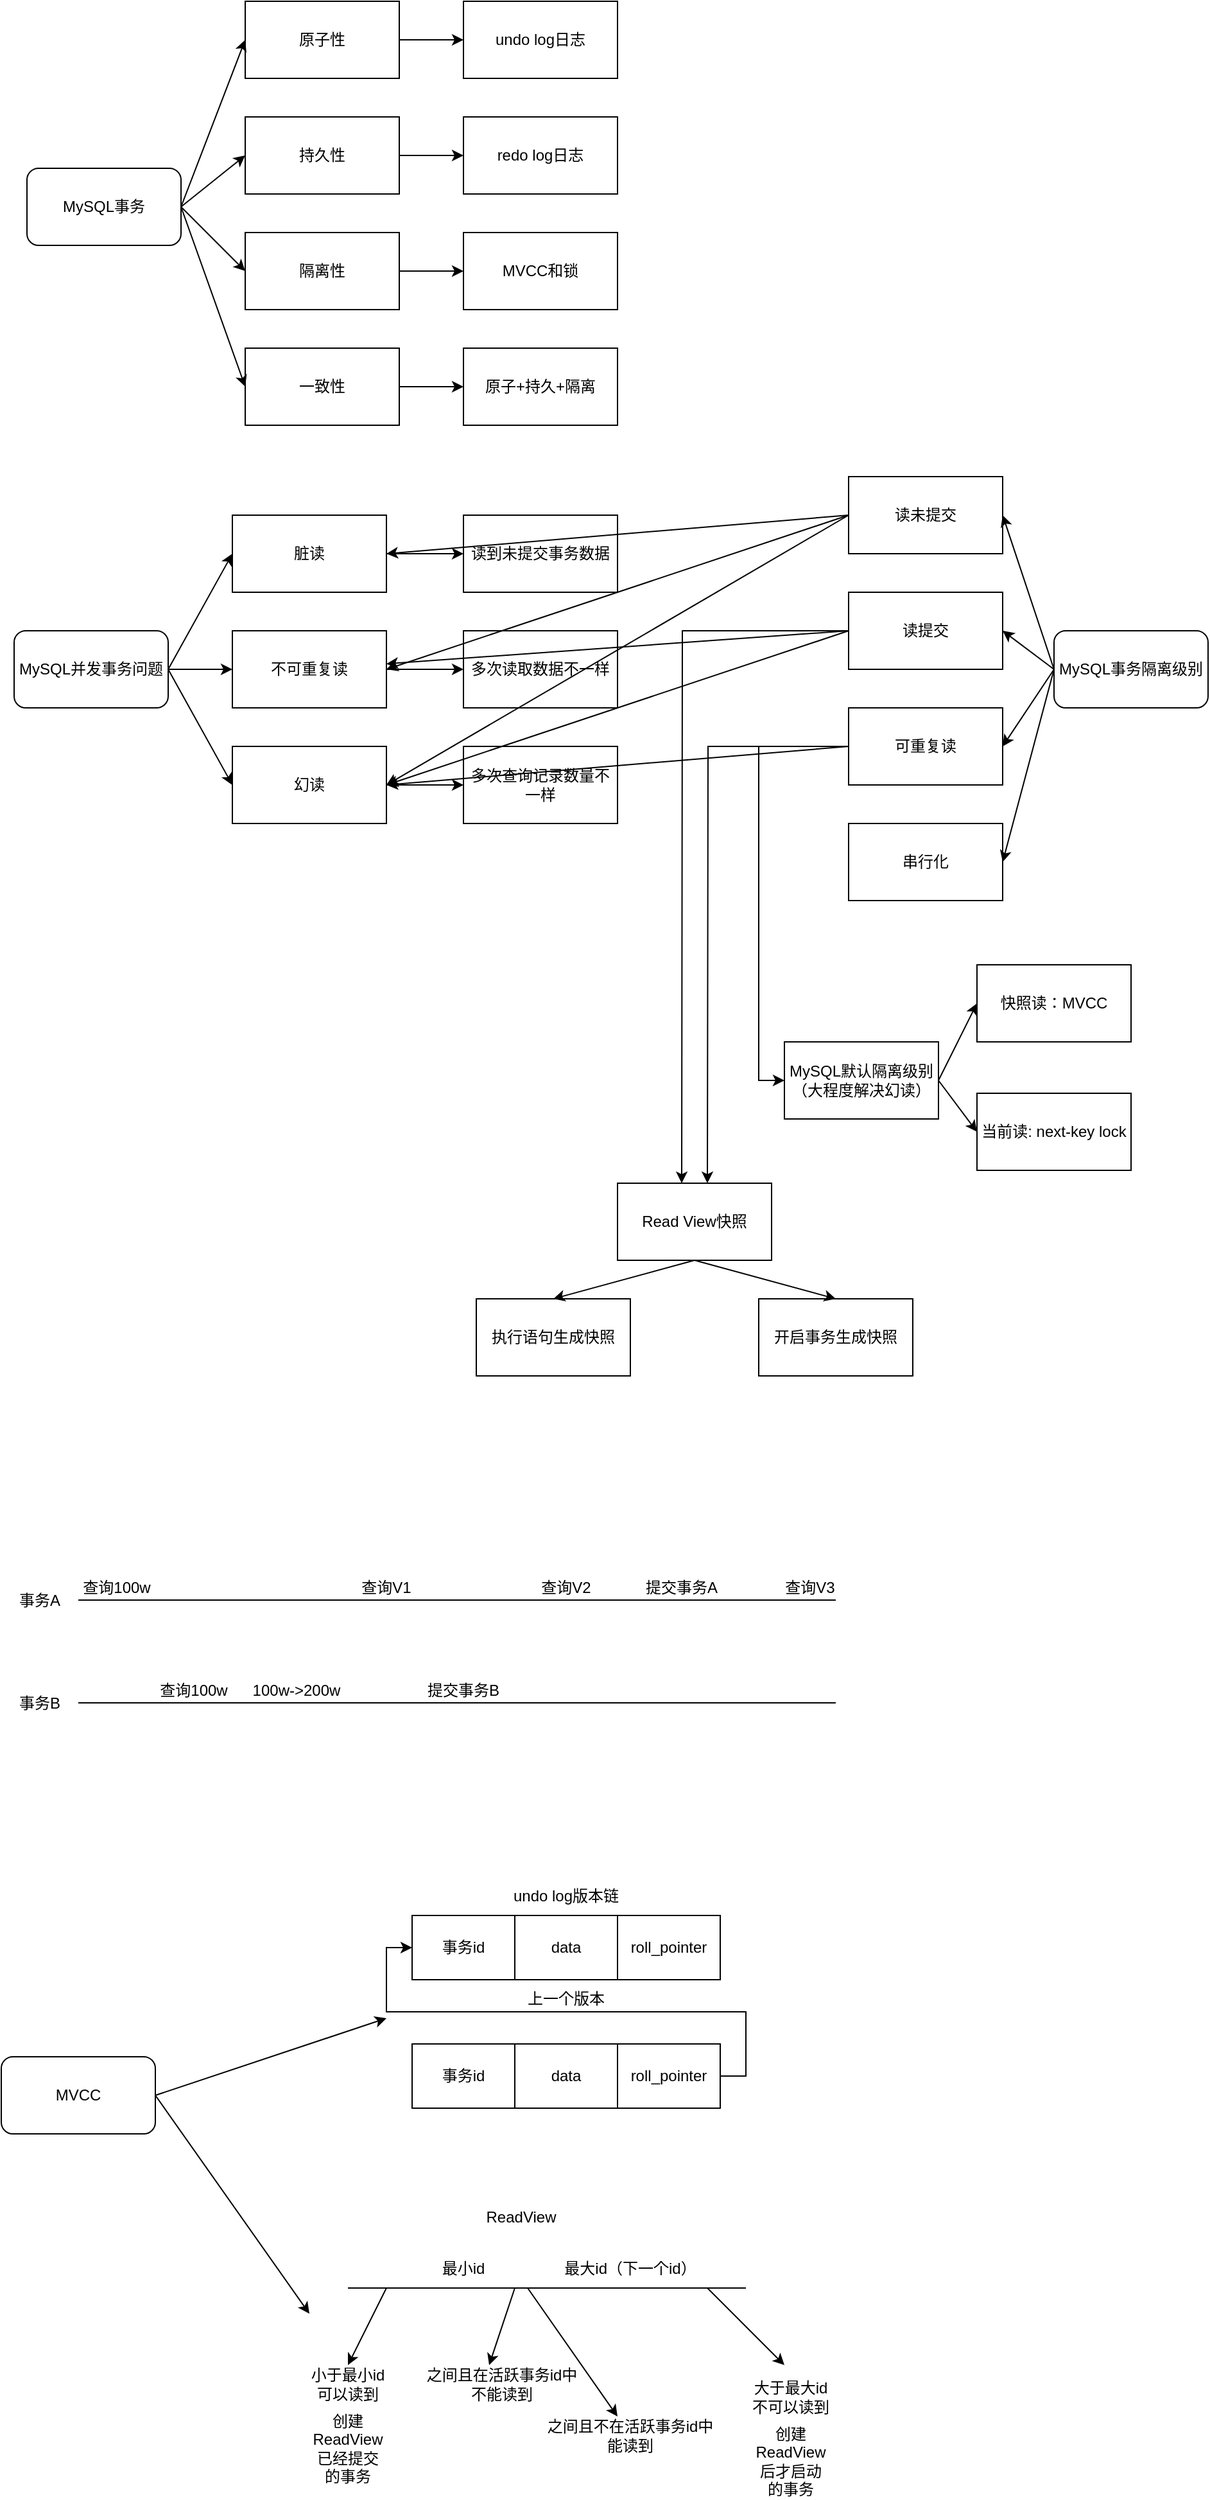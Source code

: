<mxfile version="23.1.3" type="github">
  <diagram name="第 1 页" id="D0FkeBEdYogVM3MNJzL6">
    <mxGraphModel dx="760" dy="482" grid="1" gridSize="10" guides="1" tooltips="1" connect="1" arrows="1" fold="1" page="1" pageScale="1" pageWidth="827" pageHeight="1169" math="0" shadow="0">
      <root>
        <mxCell id="0" />
        <mxCell id="1" parent="0" />
        <mxCell id="ZTyl1lwCJz9B7Yoh24ap-1" value="MySQL事务" style="rounded=1;whiteSpace=wrap;html=1;" vertex="1" parent="1">
          <mxGeometry x="80" y="210" width="120" height="60" as="geometry" />
        </mxCell>
        <mxCell id="ZTyl1lwCJz9B7Yoh24ap-11" style="edgeStyle=orthogonalEdgeStyle;rounded=0;orthogonalLoop=1;jettySize=auto;html=1;exitX=1;exitY=0.5;exitDx=0;exitDy=0;" edge="1" parent="1" source="ZTyl1lwCJz9B7Yoh24ap-2">
          <mxGeometry relative="1" as="geometry">
            <mxPoint x="420" y="110" as="targetPoint" />
          </mxGeometry>
        </mxCell>
        <mxCell id="ZTyl1lwCJz9B7Yoh24ap-2" value="原子性" style="rounded=0;whiteSpace=wrap;html=1;" vertex="1" parent="1">
          <mxGeometry x="250" y="80" width="120" height="60" as="geometry" />
        </mxCell>
        <mxCell id="ZTyl1lwCJz9B7Yoh24ap-16" style="edgeStyle=orthogonalEdgeStyle;rounded=0;orthogonalLoop=1;jettySize=auto;html=1;exitX=1;exitY=0.5;exitDx=0;exitDy=0;entryX=0;entryY=0.5;entryDx=0;entryDy=0;" edge="1" parent="1" source="ZTyl1lwCJz9B7Yoh24ap-3" target="ZTyl1lwCJz9B7Yoh24ap-15">
          <mxGeometry relative="1" as="geometry" />
        </mxCell>
        <mxCell id="ZTyl1lwCJz9B7Yoh24ap-3" value="隔离性" style="rounded=0;whiteSpace=wrap;html=1;" vertex="1" parent="1">
          <mxGeometry x="250" y="260" width="120" height="60" as="geometry" />
        </mxCell>
        <mxCell id="ZTyl1lwCJz9B7Yoh24ap-18" style="edgeStyle=orthogonalEdgeStyle;rounded=0;orthogonalLoop=1;jettySize=auto;html=1;exitX=1;exitY=0.5;exitDx=0;exitDy=0;entryX=0;entryY=0.5;entryDx=0;entryDy=0;" edge="1" parent="1" source="ZTyl1lwCJz9B7Yoh24ap-4" target="ZTyl1lwCJz9B7Yoh24ap-17">
          <mxGeometry relative="1" as="geometry" />
        </mxCell>
        <mxCell id="ZTyl1lwCJz9B7Yoh24ap-4" value="一致性" style="rounded=0;whiteSpace=wrap;html=1;" vertex="1" parent="1">
          <mxGeometry x="250" y="350" width="120" height="60" as="geometry" />
        </mxCell>
        <mxCell id="ZTyl1lwCJz9B7Yoh24ap-14" style="edgeStyle=orthogonalEdgeStyle;rounded=0;orthogonalLoop=1;jettySize=auto;html=1;exitX=1;exitY=0.5;exitDx=0;exitDy=0;" edge="1" parent="1" source="ZTyl1lwCJz9B7Yoh24ap-5" target="ZTyl1lwCJz9B7Yoh24ap-13">
          <mxGeometry relative="1" as="geometry" />
        </mxCell>
        <mxCell id="ZTyl1lwCJz9B7Yoh24ap-5" value="持久性" style="rounded=0;whiteSpace=wrap;html=1;" vertex="1" parent="1">
          <mxGeometry x="250" y="170" width="120" height="60" as="geometry" />
        </mxCell>
        <mxCell id="ZTyl1lwCJz9B7Yoh24ap-6" value="" style="endArrow=classic;html=1;rounded=0;entryX=0;entryY=0.5;entryDx=0;entryDy=0;" edge="1" parent="1" target="ZTyl1lwCJz9B7Yoh24ap-2">
          <mxGeometry width="50" height="50" relative="1" as="geometry">
            <mxPoint x="200" y="240" as="sourcePoint" />
            <mxPoint x="250" y="190" as="targetPoint" />
          </mxGeometry>
        </mxCell>
        <mxCell id="ZTyl1lwCJz9B7Yoh24ap-7" value="" style="endArrow=classic;html=1;rounded=0;entryX=0;entryY=0.5;entryDx=0;entryDy=0;" edge="1" parent="1" target="ZTyl1lwCJz9B7Yoh24ap-5">
          <mxGeometry width="50" height="50" relative="1" as="geometry">
            <mxPoint x="200" y="240" as="sourcePoint" />
            <mxPoint x="250" y="190" as="targetPoint" />
          </mxGeometry>
        </mxCell>
        <mxCell id="ZTyl1lwCJz9B7Yoh24ap-9" value="" style="endArrow=classic;html=1;rounded=0;entryX=0;entryY=0.5;entryDx=0;entryDy=0;" edge="1" parent="1" target="ZTyl1lwCJz9B7Yoh24ap-3">
          <mxGeometry width="50" height="50" relative="1" as="geometry">
            <mxPoint x="200" y="240" as="sourcePoint" />
            <mxPoint x="250" y="190" as="targetPoint" />
          </mxGeometry>
        </mxCell>
        <mxCell id="ZTyl1lwCJz9B7Yoh24ap-10" value="" style="endArrow=classic;html=1;rounded=0;entryX=0;entryY=0.5;entryDx=0;entryDy=0;" edge="1" parent="1" target="ZTyl1lwCJz9B7Yoh24ap-4">
          <mxGeometry width="50" height="50" relative="1" as="geometry">
            <mxPoint x="200" y="240" as="sourcePoint" />
            <mxPoint x="250" y="190" as="targetPoint" />
          </mxGeometry>
        </mxCell>
        <mxCell id="ZTyl1lwCJz9B7Yoh24ap-12" value="undo log日志" style="rounded=0;whiteSpace=wrap;html=1;" vertex="1" parent="1">
          <mxGeometry x="420" y="80" width="120" height="60" as="geometry" />
        </mxCell>
        <mxCell id="ZTyl1lwCJz9B7Yoh24ap-13" value="redo log日志" style="rounded=0;whiteSpace=wrap;html=1;" vertex="1" parent="1">
          <mxGeometry x="420" y="170" width="120" height="60" as="geometry" />
        </mxCell>
        <mxCell id="ZTyl1lwCJz9B7Yoh24ap-15" value="MVCC和锁" style="rounded=0;whiteSpace=wrap;html=1;" vertex="1" parent="1">
          <mxGeometry x="420" y="260" width="120" height="60" as="geometry" />
        </mxCell>
        <mxCell id="ZTyl1lwCJz9B7Yoh24ap-17" value="原子+持久+隔离" style="rounded=0;whiteSpace=wrap;html=1;" vertex="1" parent="1">
          <mxGeometry x="420" y="350" width="120" height="60" as="geometry" />
        </mxCell>
        <mxCell id="ZTyl1lwCJz9B7Yoh24ap-19" value="MySQL并发事务问题" style="rounded=1;whiteSpace=wrap;html=1;" vertex="1" parent="1">
          <mxGeometry x="70" y="570" width="120" height="60" as="geometry" />
        </mxCell>
        <mxCell id="ZTyl1lwCJz9B7Yoh24ap-24" style="edgeStyle=orthogonalEdgeStyle;rounded=0;orthogonalLoop=1;jettySize=auto;html=1;exitX=1;exitY=0.5;exitDx=0;exitDy=0;" edge="1" parent="1" source="ZTyl1lwCJz9B7Yoh24ap-20" target="ZTyl1lwCJz9B7Yoh24ap-23">
          <mxGeometry relative="1" as="geometry" />
        </mxCell>
        <mxCell id="ZTyl1lwCJz9B7Yoh24ap-20" value="脏读" style="rounded=0;whiteSpace=wrap;html=1;" vertex="1" parent="1">
          <mxGeometry x="240" y="480" width="120" height="60" as="geometry" />
        </mxCell>
        <mxCell id="ZTyl1lwCJz9B7Yoh24ap-26" style="edgeStyle=orthogonalEdgeStyle;rounded=0;orthogonalLoop=1;jettySize=auto;html=1;exitX=1;exitY=0.5;exitDx=0;exitDy=0;entryX=0;entryY=0.5;entryDx=0;entryDy=0;" edge="1" parent="1" source="ZTyl1lwCJz9B7Yoh24ap-21" target="ZTyl1lwCJz9B7Yoh24ap-25">
          <mxGeometry relative="1" as="geometry" />
        </mxCell>
        <mxCell id="ZTyl1lwCJz9B7Yoh24ap-21" value="不可重复读" style="rounded=0;whiteSpace=wrap;html=1;" vertex="1" parent="1">
          <mxGeometry x="240" y="570" width="120" height="60" as="geometry" />
        </mxCell>
        <mxCell id="ZTyl1lwCJz9B7Yoh24ap-28" style="edgeStyle=orthogonalEdgeStyle;rounded=0;orthogonalLoop=1;jettySize=auto;html=1;exitX=1;exitY=0.5;exitDx=0;exitDy=0;entryX=0;entryY=0.5;entryDx=0;entryDy=0;" edge="1" parent="1" source="ZTyl1lwCJz9B7Yoh24ap-22" target="ZTyl1lwCJz9B7Yoh24ap-27">
          <mxGeometry relative="1" as="geometry" />
        </mxCell>
        <mxCell id="ZTyl1lwCJz9B7Yoh24ap-22" value="幻读" style="rounded=0;whiteSpace=wrap;html=1;" vertex="1" parent="1">
          <mxGeometry x="240" y="660" width="120" height="60" as="geometry" />
        </mxCell>
        <mxCell id="ZTyl1lwCJz9B7Yoh24ap-23" value="读到未提交事务数据" style="rounded=0;whiteSpace=wrap;html=1;" vertex="1" parent="1">
          <mxGeometry x="420" y="480" width="120" height="60" as="geometry" />
        </mxCell>
        <mxCell id="ZTyl1lwCJz9B7Yoh24ap-25" value="多次读取数据不一样" style="rounded=0;whiteSpace=wrap;html=1;" vertex="1" parent="1">
          <mxGeometry x="420" y="570" width="120" height="60" as="geometry" />
        </mxCell>
        <mxCell id="ZTyl1lwCJz9B7Yoh24ap-27" value="多次查询记录数量不一样" style="rounded=0;whiteSpace=wrap;html=1;" vertex="1" parent="1">
          <mxGeometry x="420" y="660" width="120" height="60" as="geometry" />
        </mxCell>
        <mxCell id="ZTyl1lwCJz9B7Yoh24ap-29" value="MySQL事务隔离级别" style="rounded=1;whiteSpace=wrap;html=1;" vertex="1" parent="1">
          <mxGeometry x="880" y="570" width="120" height="60" as="geometry" />
        </mxCell>
        <mxCell id="ZTyl1lwCJz9B7Yoh24ap-30" value="读未提交" style="rounded=0;whiteSpace=wrap;html=1;" vertex="1" parent="1">
          <mxGeometry x="720" y="450" width="120" height="60" as="geometry" />
        </mxCell>
        <mxCell id="ZTyl1lwCJz9B7Yoh24ap-53" style="edgeStyle=orthogonalEdgeStyle;rounded=0;orthogonalLoop=1;jettySize=auto;html=1;exitX=0;exitY=0.5;exitDx=0;exitDy=0;" edge="1" parent="1" source="ZTyl1lwCJz9B7Yoh24ap-31">
          <mxGeometry relative="1" as="geometry">
            <mxPoint x="590" y="1000" as="targetPoint" />
          </mxGeometry>
        </mxCell>
        <mxCell id="ZTyl1lwCJz9B7Yoh24ap-31" value="读提交" style="rounded=0;whiteSpace=wrap;html=1;" vertex="1" parent="1">
          <mxGeometry x="720" y="540" width="120" height="60" as="geometry" />
        </mxCell>
        <mxCell id="ZTyl1lwCJz9B7Yoh24ap-44" style="edgeStyle=orthogonalEdgeStyle;rounded=0;orthogonalLoop=1;jettySize=auto;html=1;exitX=0;exitY=0.5;exitDx=0;exitDy=0;entryX=0;entryY=0.5;entryDx=0;entryDy=0;" edge="1" parent="1" source="ZTyl1lwCJz9B7Yoh24ap-32" target="ZTyl1lwCJz9B7Yoh24ap-45">
          <mxGeometry relative="1" as="geometry">
            <mxPoint x="680" y="950" as="targetPoint" />
          </mxGeometry>
        </mxCell>
        <mxCell id="ZTyl1lwCJz9B7Yoh24ap-54" style="edgeStyle=orthogonalEdgeStyle;rounded=0;orthogonalLoop=1;jettySize=auto;html=1;exitX=0;exitY=0.5;exitDx=0;exitDy=0;" edge="1" parent="1" source="ZTyl1lwCJz9B7Yoh24ap-32">
          <mxGeometry relative="1" as="geometry">
            <mxPoint x="610" y="1000" as="targetPoint" />
          </mxGeometry>
        </mxCell>
        <mxCell id="ZTyl1lwCJz9B7Yoh24ap-32" value="可重复读" style="rounded=0;whiteSpace=wrap;html=1;" vertex="1" parent="1">
          <mxGeometry x="720" y="630" width="120" height="60" as="geometry" />
        </mxCell>
        <mxCell id="ZTyl1lwCJz9B7Yoh24ap-33" value="串行化" style="rounded=0;whiteSpace=wrap;html=1;" vertex="1" parent="1">
          <mxGeometry x="720" y="720" width="120" height="60" as="geometry" />
        </mxCell>
        <mxCell id="ZTyl1lwCJz9B7Yoh24ap-34" value="" style="endArrow=classic;html=1;rounded=0;entryX=1;entryY=0.5;entryDx=0;entryDy=0;" edge="1" parent="1" target="ZTyl1lwCJz9B7Yoh24ap-30">
          <mxGeometry width="50" height="50" relative="1" as="geometry">
            <mxPoint x="880" y="600" as="sourcePoint" />
            <mxPoint x="930" y="550" as="targetPoint" />
          </mxGeometry>
        </mxCell>
        <mxCell id="ZTyl1lwCJz9B7Yoh24ap-35" value="" style="endArrow=classic;html=1;rounded=0;entryX=1;entryY=0.5;entryDx=0;entryDy=0;" edge="1" parent="1" target="ZTyl1lwCJz9B7Yoh24ap-31">
          <mxGeometry width="50" height="50" relative="1" as="geometry">
            <mxPoint x="880" y="600" as="sourcePoint" />
            <mxPoint x="930" y="550" as="targetPoint" />
          </mxGeometry>
        </mxCell>
        <mxCell id="ZTyl1lwCJz9B7Yoh24ap-36" value="" style="endArrow=classic;html=1;rounded=0;entryX=1;entryY=0.5;entryDx=0;entryDy=0;" edge="1" parent="1" target="ZTyl1lwCJz9B7Yoh24ap-32">
          <mxGeometry width="50" height="50" relative="1" as="geometry">
            <mxPoint x="880" y="600" as="sourcePoint" />
            <mxPoint x="930" y="550" as="targetPoint" />
          </mxGeometry>
        </mxCell>
        <mxCell id="ZTyl1lwCJz9B7Yoh24ap-37" value="" style="endArrow=classic;html=1;rounded=0;entryX=1;entryY=0.5;entryDx=0;entryDy=0;" edge="1" parent="1" target="ZTyl1lwCJz9B7Yoh24ap-33">
          <mxGeometry width="50" height="50" relative="1" as="geometry">
            <mxPoint x="880" y="600" as="sourcePoint" />
            <mxPoint x="930" y="550" as="targetPoint" />
          </mxGeometry>
        </mxCell>
        <mxCell id="ZTyl1lwCJz9B7Yoh24ap-38" value="" style="endArrow=classic;html=1;rounded=0;entryX=1;entryY=0.5;entryDx=0;entryDy=0;" edge="1" parent="1" target="ZTyl1lwCJz9B7Yoh24ap-20">
          <mxGeometry width="50" height="50" relative="1" as="geometry">
            <mxPoint x="720" y="480" as="sourcePoint" />
            <mxPoint x="770" y="430" as="targetPoint" />
          </mxGeometry>
        </mxCell>
        <mxCell id="ZTyl1lwCJz9B7Yoh24ap-39" value="" style="endArrow=classic;html=1;rounded=0;entryX=1;entryY=0.5;entryDx=0;entryDy=0;" edge="1" parent="1" target="ZTyl1lwCJz9B7Yoh24ap-21">
          <mxGeometry width="50" height="50" relative="1" as="geometry">
            <mxPoint x="720" y="480" as="sourcePoint" />
            <mxPoint x="770" y="430" as="targetPoint" />
          </mxGeometry>
        </mxCell>
        <mxCell id="ZTyl1lwCJz9B7Yoh24ap-40" value="" style="endArrow=classic;html=1;rounded=0;entryX=1;entryY=0.5;entryDx=0;entryDy=0;" edge="1" parent="1" target="ZTyl1lwCJz9B7Yoh24ap-22">
          <mxGeometry width="50" height="50" relative="1" as="geometry">
            <mxPoint x="720" y="480" as="sourcePoint" />
            <mxPoint x="770" y="430" as="targetPoint" />
          </mxGeometry>
        </mxCell>
        <mxCell id="ZTyl1lwCJz9B7Yoh24ap-41" value="" style="endArrow=classic;html=1;rounded=0;" edge="1" parent="1" target="ZTyl1lwCJz9B7Yoh24ap-21">
          <mxGeometry width="50" height="50" relative="1" as="geometry">
            <mxPoint x="720" y="570" as="sourcePoint" />
            <mxPoint x="770" y="520" as="targetPoint" />
          </mxGeometry>
        </mxCell>
        <mxCell id="ZTyl1lwCJz9B7Yoh24ap-42" value="" style="endArrow=classic;html=1;rounded=0;entryX=1;entryY=0.5;entryDx=0;entryDy=0;" edge="1" parent="1" target="ZTyl1lwCJz9B7Yoh24ap-22">
          <mxGeometry width="50" height="50" relative="1" as="geometry">
            <mxPoint x="720" y="570" as="sourcePoint" />
            <mxPoint x="770" y="520" as="targetPoint" />
          </mxGeometry>
        </mxCell>
        <mxCell id="ZTyl1lwCJz9B7Yoh24ap-43" value="" style="endArrow=classic;html=1;rounded=0;entryX=1;entryY=0.5;entryDx=0;entryDy=0;" edge="1" parent="1" target="ZTyl1lwCJz9B7Yoh24ap-22">
          <mxGeometry width="50" height="50" relative="1" as="geometry">
            <mxPoint x="720" y="660" as="sourcePoint" />
            <mxPoint x="770" y="610" as="targetPoint" />
          </mxGeometry>
        </mxCell>
        <mxCell id="ZTyl1lwCJz9B7Yoh24ap-45" value="MySQL默认隔离级别（大程度解决幻读）" style="rounded=0;whiteSpace=wrap;html=1;" vertex="1" parent="1">
          <mxGeometry x="670" y="890" width="120" height="60" as="geometry" />
        </mxCell>
        <mxCell id="ZTyl1lwCJz9B7Yoh24ap-46" value="快照读：MVCC" style="rounded=0;whiteSpace=wrap;html=1;" vertex="1" parent="1">
          <mxGeometry x="820" y="830" width="120" height="60" as="geometry" />
        </mxCell>
        <mxCell id="ZTyl1lwCJz9B7Yoh24ap-47" value="当前读: next-key lock" style="rounded=0;whiteSpace=wrap;html=1;" vertex="1" parent="1">
          <mxGeometry x="820" y="930" width="120" height="60" as="geometry" />
        </mxCell>
        <mxCell id="ZTyl1lwCJz9B7Yoh24ap-48" value="" style="endArrow=classic;html=1;rounded=0;entryX=0;entryY=0.5;entryDx=0;entryDy=0;" edge="1" parent="1" target="ZTyl1lwCJz9B7Yoh24ap-46">
          <mxGeometry width="50" height="50" relative="1" as="geometry">
            <mxPoint x="790" y="920" as="sourcePoint" />
            <mxPoint x="840" y="870" as="targetPoint" />
          </mxGeometry>
        </mxCell>
        <mxCell id="ZTyl1lwCJz9B7Yoh24ap-49" value="" style="endArrow=classic;html=1;rounded=0;entryX=0;entryY=0.5;entryDx=0;entryDy=0;" edge="1" parent="1" target="ZTyl1lwCJz9B7Yoh24ap-47">
          <mxGeometry width="50" height="50" relative="1" as="geometry">
            <mxPoint x="790" y="920" as="sourcePoint" />
            <mxPoint x="840" y="870" as="targetPoint" />
          </mxGeometry>
        </mxCell>
        <mxCell id="ZTyl1lwCJz9B7Yoh24ap-50" value="" style="endArrow=classic;html=1;rounded=0;entryX=0;entryY=0.5;entryDx=0;entryDy=0;" edge="1" parent="1" target="ZTyl1lwCJz9B7Yoh24ap-20">
          <mxGeometry width="50" height="50" relative="1" as="geometry">
            <mxPoint x="190" y="600" as="sourcePoint" />
            <mxPoint x="240" y="550" as="targetPoint" />
          </mxGeometry>
        </mxCell>
        <mxCell id="ZTyl1lwCJz9B7Yoh24ap-51" value="" style="endArrow=classic;html=1;rounded=0;" edge="1" parent="1" target="ZTyl1lwCJz9B7Yoh24ap-21">
          <mxGeometry width="50" height="50" relative="1" as="geometry">
            <mxPoint x="190" y="600" as="sourcePoint" />
            <mxPoint x="240" y="550" as="targetPoint" />
          </mxGeometry>
        </mxCell>
        <mxCell id="ZTyl1lwCJz9B7Yoh24ap-52" value="" style="endArrow=classic;html=1;rounded=0;entryX=0;entryY=0.5;entryDx=0;entryDy=0;" edge="1" parent="1" target="ZTyl1lwCJz9B7Yoh24ap-22">
          <mxGeometry width="50" height="50" relative="1" as="geometry">
            <mxPoint x="190" y="600" as="sourcePoint" />
            <mxPoint x="240" y="550" as="targetPoint" />
          </mxGeometry>
        </mxCell>
        <mxCell id="ZTyl1lwCJz9B7Yoh24ap-55" value="Read View快照" style="rounded=0;whiteSpace=wrap;html=1;" vertex="1" parent="1">
          <mxGeometry x="540" y="1000" width="120" height="60" as="geometry" />
        </mxCell>
        <mxCell id="ZTyl1lwCJz9B7Yoh24ap-56" value="执行语句生成快照" style="rounded=0;whiteSpace=wrap;html=1;" vertex="1" parent="1">
          <mxGeometry x="430" y="1090" width="120" height="60" as="geometry" />
        </mxCell>
        <mxCell id="ZTyl1lwCJz9B7Yoh24ap-57" value="开启事务生成快照" style="rounded=0;whiteSpace=wrap;html=1;" vertex="1" parent="1">
          <mxGeometry x="650" y="1090" width="120" height="60" as="geometry" />
        </mxCell>
        <mxCell id="ZTyl1lwCJz9B7Yoh24ap-61" value="" style="endArrow=classic;html=1;rounded=0;entryX=0.5;entryY=0;entryDx=0;entryDy=0;" edge="1" parent="1" target="ZTyl1lwCJz9B7Yoh24ap-56">
          <mxGeometry width="50" height="50" relative="1" as="geometry">
            <mxPoint x="600" y="1060" as="sourcePoint" />
            <mxPoint x="650" y="1010" as="targetPoint" />
          </mxGeometry>
        </mxCell>
        <mxCell id="ZTyl1lwCJz9B7Yoh24ap-62" value="" style="endArrow=classic;html=1;rounded=0;entryX=0.5;entryY=0;entryDx=0;entryDy=0;" edge="1" parent="1" target="ZTyl1lwCJz9B7Yoh24ap-57">
          <mxGeometry width="50" height="50" relative="1" as="geometry">
            <mxPoint x="600" y="1060" as="sourcePoint" />
            <mxPoint x="650" y="1010" as="targetPoint" />
          </mxGeometry>
        </mxCell>
        <mxCell id="ZTyl1lwCJz9B7Yoh24ap-64" value="" style="endArrow=none;html=1;rounded=0;" edge="1" parent="1">
          <mxGeometry width="50" height="50" relative="1" as="geometry">
            <mxPoint x="120" y="1324.47" as="sourcePoint" />
            <mxPoint x="710" y="1324.47" as="targetPoint" />
          </mxGeometry>
        </mxCell>
        <mxCell id="ZTyl1lwCJz9B7Yoh24ap-65" value="" style="endArrow=none;html=1;rounded=0;" edge="1" parent="1">
          <mxGeometry width="50" height="50" relative="1" as="geometry">
            <mxPoint x="120" y="1404.47" as="sourcePoint" />
            <mxPoint x="710" y="1404.47" as="targetPoint" />
          </mxGeometry>
        </mxCell>
        <mxCell id="ZTyl1lwCJz9B7Yoh24ap-66" value="事务A" style="text;html=1;align=center;verticalAlign=middle;whiteSpace=wrap;rounded=0;" vertex="1" parent="1">
          <mxGeometry x="60" y="1310" width="60" height="30" as="geometry" />
        </mxCell>
        <mxCell id="ZTyl1lwCJz9B7Yoh24ap-67" value="事务B" style="text;html=1;align=center;verticalAlign=middle;whiteSpace=wrap;rounded=0;" vertex="1" parent="1">
          <mxGeometry x="60" y="1390" width="60" height="30" as="geometry" />
        </mxCell>
        <mxCell id="ZTyl1lwCJz9B7Yoh24ap-68" value="查询100w" style="text;html=1;align=center;verticalAlign=middle;whiteSpace=wrap;rounded=0;" vertex="1" parent="1">
          <mxGeometry x="120" y="1300" width="60" height="30" as="geometry" />
        </mxCell>
        <mxCell id="ZTyl1lwCJz9B7Yoh24ap-69" value="查询100w" style="text;html=1;align=center;verticalAlign=middle;whiteSpace=wrap;rounded=0;" vertex="1" parent="1">
          <mxGeometry x="180" y="1380" width="60" height="30" as="geometry" />
        </mxCell>
        <mxCell id="ZTyl1lwCJz9B7Yoh24ap-70" value="100w-&amp;gt;200w" style="text;html=1;align=center;verticalAlign=middle;whiteSpace=wrap;rounded=0;" vertex="1" parent="1">
          <mxGeometry x="250" y="1380" width="80" height="30" as="geometry" />
        </mxCell>
        <mxCell id="ZTyl1lwCJz9B7Yoh24ap-71" value="查询V1" style="text;html=1;align=center;verticalAlign=middle;whiteSpace=wrap;rounded=0;" vertex="1" parent="1">
          <mxGeometry x="330" y="1300" width="60" height="30" as="geometry" />
        </mxCell>
        <mxCell id="ZTyl1lwCJz9B7Yoh24ap-72" value="提交事务B" style="text;html=1;align=center;verticalAlign=middle;whiteSpace=wrap;rounded=0;" vertex="1" parent="1">
          <mxGeometry x="390" y="1380" width="60" height="30" as="geometry" />
        </mxCell>
        <mxCell id="ZTyl1lwCJz9B7Yoh24ap-73" value="查询V2" style="text;html=1;align=center;verticalAlign=middle;whiteSpace=wrap;rounded=0;" vertex="1" parent="1">
          <mxGeometry x="470" y="1300" width="60" height="30" as="geometry" />
        </mxCell>
        <mxCell id="ZTyl1lwCJz9B7Yoh24ap-77" value="提交事务A" style="text;html=1;align=center;verticalAlign=middle;whiteSpace=wrap;rounded=0;" vertex="1" parent="1">
          <mxGeometry x="560" y="1300" width="60" height="30" as="geometry" />
        </mxCell>
        <mxCell id="ZTyl1lwCJz9B7Yoh24ap-78" value="查询V3" style="text;html=1;align=center;verticalAlign=middle;whiteSpace=wrap;rounded=0;" vertex="1" parent="1">
          <mxGeometry x="660" y="1300" width="60" height="30" as="geometry" />
        </mxCell>
        <mxCell id="ZTyl1lwCJz9B7Yoh24ap-79" value="MVCC" style="rounded=1;whiteSpace=wrap;html=1;" vertex="1" parent="1">
          <mxGeometry x="60" y="1680" width="120" height="60" as="geometry" />
        </mxCell>
        <mxCell id="ZTyl1lwCJz9B7Yoh24ap-80" value="事务id" style="rounded=0;whiteSpace=wrap;html=1;" vertex="1" parent="1">
          <mxGeometry x="380" y="1570" width="80" height="50" as="geometry" />
        </mxCell>
        <mxCell id="ZTyl1lwCJz9B7Yoh24ap-81" value="data" style="rounded=0;whiteSpace=wrap;html=1;" vertex="1" parent="1">
          <mxGeometry x="460" y="1570" width="80" height="50" as="geometry" />
        </mxCell>
        <mxCell id="ZTyl1lwCJz9B7Yoh24ap-82" value="roll_pointer" style="rounded=0;whiteSpace=wrap;html=1;" vertex="1" parent="1">
          <mxGeometry x="540" y="1570" width="80" height="50" as="geometry" />
        </mxCell>
        <mxCell id="ZTyl1lwCJz9B7Yoh24ap-83" value="undo log版本链" style="text;html=1;align=center;verticalAlign=middle;whiteSpace=wrap;rounded=0;" vertex="1" parent="1">
          <mxGeometry x="455" y="1540" width="90" height="30" as="geometry" />
        </mxCell>
        <mxCell id="ZTyl1lwCJz9B7Yoh24ap-84" value="事务id" style="rounded=0;whiteSpace=wrap;html=1;" vertex="1" parent="1">
          <mxGeometry x="380" y="1670" width="80" height="50" as="geometry" />
        </mxCell>
        <mxCell id="ZTyl1lwCJz9B7Yoh24ap-85" value="data" style="rounded=0;whiteSpace=wrap;html=1;" vertex="1" parent="1">
          <mxGeometry x="460" y="1670" width="80" height="50" as="geometry" />
        </mxCell>
        <mxCell id="ZTyl1lwCJz9B7Yoh24ap-87" style="edgeStyle=orthogonalEdgeStyle;rounded=0;orthogonalLoop=1;jettySize=auto;html=1;exitX=1;exitY=0.5;exitDx=0;exitDy=0;entryX=0;entryY=0.5;entryDx=0;entryDy=0;" edge="1" parent="1" source="ZTyl1lwCJz9B7Yoh24ap-86" target="ZTyl1lwCJz9B7Yoh24ap-80">
          <mxGeometry relative="1" as="geometry" />
        </mxCell>
        <mxCell id="ZTyl1lwCJz9B7Yoh24ap-86" value="roll_pointer" style="rounded=0;whiteSpace=wrap;html=1;" vertex="1" parent="1">
          <mxGeometry x="540" y="1670" width="80" height="50" as="geometry" />
        </mxCell>
        <mxCell id="ZTyl1lwCJz9B7Yoh24ap-89" value="上一个版本" style="text;html=1;align=center;verticalAlign=middle;whiteSpace=wrap;rounded=0;" vertex="1" parent="1">
          <mxGeometry x="465" y="1620" width="70" height="30" as="geometry" />
        </mxCell>
        <mxCell id="ZTyl1lwCJz9B7Yoh24ap-90" value="" style="endArrow=classic;html=1;rounded=0;" edge="1" parent="1">
          <mxGeometry width="50" height="50" relative="1" as="geometry">
            <mxPoint x="180" y="1710" as="sourcePoint" />
            <mxPoint x="360" y="1650" as="targetPoint" />
          </mxGeometry>
        </mxCell>
        <mxCell id="ZTyl1lwCJz9B7Yoh24ap-91" value="ReadView" style="text;html=1;align=center;verticalAlign=middle;whiteSpace=wrap;rounded=0;" vertex="1" parent="1">
          <mxGeometry x="435" y="1790" width="60" height="30" as="geometry" />
        </mxCell>
        <mxCell id="ZTyl1lwCJz9B7Yoh24ap-92" value="" style="endArrow=none;html=1;rounded=0;" edge="1" parent="1">
          <mxGeometry width="50" height="50" relative="1" as="geometry">
            <mxPoint x="330" y="1860" as="sourcePoint" />
            <mxPoint x="640" y="1860" as="targetPoint" />
          </mxGeometry>
        </mxCell>
        <mxCell id="ZTyl1lwCJz9B7Yoh24ap-93" value="最小id" style="text;html=1;align=center;verticalAlign=middle;whiteSpace=wrap;rounded=0;" vertex="1" parent="1">
          <mxGeometry x="390" y="1830" width="60" height="30" as="geometry" />
        </mxCell>
        <mxCell id="ZTyl1lwCJz9B7Yoh24ap-94" value="最大id（下一个id）" style="text;html=1;align=center;verticalAlign=middle;whiteSpace=wrap;rounded=0;" vertex="1" parent="1">
          <mxGeometry x="495" y="1830" width="110" height="30" as="geometry" />
        </mxCell>
        <mxCell id="ZTyl1lwCJz9B7Yoh24ap-95" value="" style="endArrow=classic;html=1;rounded=0;" edge="1" parent="1">
          <mxGeometry width="50" height="50" relative="1" as="geometry">
            <mxPoint x="360" y="1860" as="sourcePoint" />
            <mxPoint x="330" y="1920" as="targetPoint" />
          </mxGeometry>
        </mxCell>
        <mxCell id="ZTyl1lwCJz9B7Yoh24ap-97" value="小于最小id&lt;br&gt;可以读到" style="text;html=1;align=center;verticalAlign=middle;whiteSpace=wrap;rounded=0;" vertex="1" parent="1">
          <mxGeometry x="300" y="1920" width="60" height="30" as="geometry" />
        </mxCell>
        <mxCell id="ZTyl1lwCJz9B7Yoh24ap-98" value="" style="endArrow=classic;html=1;rounded=0;" edge="1" parent="1">
          <mxGeometry width="50" height="50" relative="1" as="geometry">
            <mxPoint x="610" y="1860" as="sourcePoint" />
            <mxPoint x="670" y="1920" as="targetPoint" />
          </mxGeometry>
        </mxCell>
        <mxCell id="ZTyl1lwCJz9B7Yoh24ap-99" value="大于最大id&lt;br&gt;不可以读到" style="text;html=1;align=center;verticalAlign=middle;whiteSpace=wrap;rounded=0;" vertex="1" parent="1">
          <mxGeometry x="640" y="1930" width="70" height="30" as="geometry" />
        </mxCell>
        <mxCell id="ZTyl1lwCJz9B7Yoh24ap-100" value="" style="endArrow=classic;html=1;rounded=0;" edge="1" parent="1">
          <mxGeometry width="50" height="50" relative="1" as="geometry">
            <mxPoint x="460" y="1860" as="sourcePoint" />
            <mxPoint x="440" y="1920" as="targetPoint" />
          </mxGeometry>
        </mxCell>
        <mxCell id="ZTyl1lwCJz9B7Yoh24ap-101" value="之间且在活跃事务id中 不能读到" style="text;html=1;align=center;verticalAlign=middle;whiteSpace=wrap;rounded=0;" vertex="1" parent="1">
          <mxGeometry x="390" y="1920" width="120" height="30" as="geometry" />
        </mxCell>
        <mxCell id="ZTyl1lwCJz9B7Yoh24ap-102" value="" style="endArrow=classic;html=1;rounded=0;" edge="1" parent="1">
          <mxGeometry width="50" height="50" relative="1" as="geometry">
            <mxPoint x="470" y="1860" as="sourcePoint" />
            <mxPoint x="540" y="1960" as="targetPoint" />
          </mxGeometry>
        </mxCell>
        <mxCell id="ZTyl1lwCJz9B7Yoh24ap-103" value="之间且不在活跃事务id中 能读到" style="text;html=1;align=center;verticalAlign=middle;whiteSpace=wrap;rounded=0;" vertex="1" parent="1">
          <mxGeometry x="480" y="1960" width="140" height="30" as="geometry" />
        </mxCell>
        <mxCell id="ZTyl1lwCJz9B7Yoh24ap-104" value="" style="endArrow=classic;html=1;rounded=0;" edge="1" parent="1">
          <mxGeometry width="50" height="50" relative="1" as="geometry">
            <mxPoint x="180" y="1710" as="sourcePoint" />
            <mxPoint x="300" y="1880" as="targetPoint" />
          </mxGeometry>
        </mxCell>
        <mxCell id="ZTyl1lwCJz9B7Yoh24ap-105" value="创建ReadView已经提交的事务" style="text;html=1;align=center;verticalAlign=middle;whiteSpace=wrap;rounded=0;" vertex="1" parent="1">
          <mxGeometry x="300" y="1970" width="60" height="30" as="geometry" />
        </mxCell>
        <mxCell id="ZTyl1lwCJz9B7Yoh24ap-108" value="创建ReadView后才启动&lt;br&gt;的事务" style="text;html=1;align=center;verticalAlign=middle;whiteSpace=wrap;rounded=0;" vertex="1" parent="1">
          <mxGeometry x="645" y="1980" width="60" height="30" as="geometry" />
        </mxCell>
      </root>
    </mxGraphModel>
  </diagram>
</mxfile>

